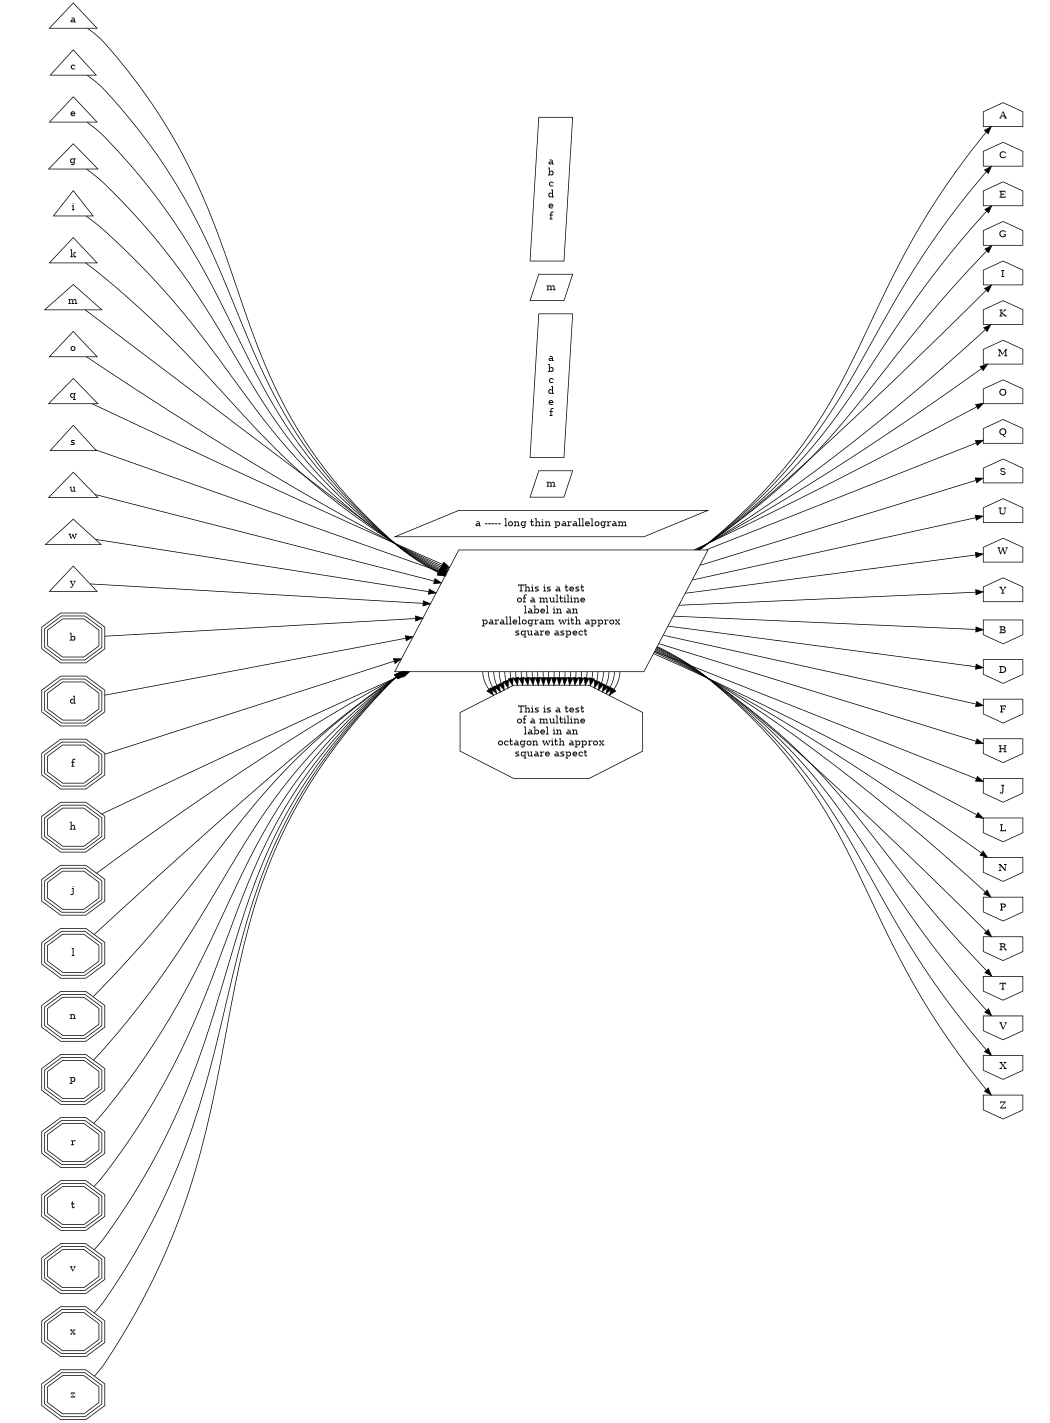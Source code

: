 # Generated Tor  2 Okt 2008 11:03:22 GMT by dot - Graphviz version 2.20.2 (Tue Jul  1 11:56:55 UTC 2008)
#
# 
# real	0m0.292s
# user	0m0.148s
# sys	0m0.039s

digraph test {
	graph [size="7,9.5", page="8,10.5", ratio=fill, rankdir=LR];
	node [label="\N"];
	graph [bb="0,0,504,684",
		_draw_="c 5 -white C 5 -white P 4 0 0 0 684 504 684 504 0 ",
		xdotversion="1.2"];
	{
		graph [rank=same,
			bb="",
			_draw_="",
			xdotversion=""];
		node [shape=invhouse];
		A [shape=house, pos="44,147", width="0.75", height="0.50", _draw_="c 5 -black p 5 71 153 44 165 17 153 17 132 71 132 ", _ldraw_="F 14.000000 11 -Times-Roman c 5 -black T 44 139 0 8 1 -A "];
		C [shape=house, pos="247,183", width="0.75", height="0.50", _draw_="c 5 -black p 5 274 189 247 201 220 189 220 168 274 168 ", _ldraw_="F 14.000000 11 -Times-Roman c 5 -black T 247 175 0 7 1 -C "];
		E [shape=house, pos="144,34", width="0.75", height="0.50", _draw_="c 5 -black p 5 171 40 144 52 117 40 117 19 171 19 ", _ldraw_="F 14.000000 11 -Times-Roman c 5 -black T 144 26 0 6 1 -E "];
		G [shape=house, pos="97,387", width="0.75", height="0.50", _draw_="c 5 -black p 5 124 393 97 405 70 393 70 372 124 372 ", _ldraw_="F 14.000000 11 -Times-Roman c 5 -black T 97 379 0 8 1 -G "];
		I [shape=house, pos="212,165", width="0.75", height="0.50", _draw_="c 5 -black p 5 239 171 212 183 185 171 185 150 239 150 ", _ldraw_="F 14.000000 11 -Times-Roman c 5 -black T 212 157 0 3 1 -I "];
		K [shape=house, pos="93,201", width="0.75", height="0.50", _draw_="c 5 -black p 5 120 207 93 219 66 207 66 186 120 186 ", _ldraw_="F 14.000000 11 -Times-Roman c 5 -black T 93 193 0 8 1 -K "];
		M [shape=house, pos="72,90", width="0.75", height="0.50", _draw_="c 5 -black p 5 99 96 72 108 45 96 45 75 99 75 ", _ldraw_="F 14.000000 11 -Times-Roman c 5 -black T 72 82 0 9 1 -M "];
		O [shape=house, pos="253,95", width="0.75", height="0.50", _draw_="c 5 -black p 5 280 101 253 113 226 101 226 80 280 80 ", _ldraw_="F 14.000000 11 -Times-Roman c 5 -black T 253 87 0 8 1 -O "];
		Q [shape=house, pos="132,62", width="0.75", height="0.50", _draw_="c 5 -black p 5 159 68 132 80 105 68 105 47 159 47 ", _ldraw_="F 14.000000 11 -Times-Roman c 5 -black T 132 54 0 8 1 -Q "];
		S [shape=house, pos="209,52", width="0.75", height="0.50", _draw_="c 5 -black p 5 236 58 209 70 182 58 182 37 236 37 ", _ldraw_="F 14.000000 11 -Times-Roman c 5 -black T 209 44 0 6 1 -S "];
		U [shape=house, pos="163,70", width="0.75", height="0.50", _draw_="c 5 -black p 5 190 76 163 88 136 76 136 55 190 55 ", _ldraw_="F 14.000000 11 -Times-Roman c 5 -black T 163 62 0 8 1 -U "];
		W [shape=house, pos="34,238", width="0.75", height="0.50", _draw_="c 5 -black p 5 61 244 34 256 7 244 7 223 61 223 ", _ldraw_="F 14.000000 11 -Times-Roman c 5 -black T 34 230 0 10 1 -W "];
		Y [shape=house, pos="287,190", width="0.75", height="0.50", _draw_="c 5 -black p 5 314 196 287 208 260 196 260 175 314 175 ", _ldraw_="F 14.000000 11 -Times-Roman c 5 -black T 287 182 0 8 1 -Y "];
		B [pos="242,275", width="0.75", height="0.50", _draw_="c 5 -black p 5 215 269 242 257 269 269 269 290 215 290 ", _ldraw_="F 14.000000 11 -Times-Roman c 5 -black T 242 267 0 7 1 -B "];
		D [pos="162,370", width="0.75", height="0.50", _draw_="c 5 -black p 5 135 364 162 352 189 364 189 385 135 385 ", _ldraw_="F 14.000000 11 -Times-Roman c 5 -black T 162 362 0 8 1 -D "];
		F [pos="193,91", width="0.75", height="0.50", _draw_="c 5 -black p 5 166 85 193 73 220 85 220 106 166 106 ", _ldraw_="F 14.000000 11 -Times-Roman c 5 -black T 193 83 0 6 1 -F "];
		H [pos="232,69", width="0.75", height="0.50", _draw_="c 5 -black p 5 205 63 232 51 259 63 259 84 205 84 ", _ldraw_="F 14.000000 11 -Times-Roman c 5 -black T 232 61 0 8 1 -H "];
		J [pos="61,338", width="0.75", height="0.50", _draw_="c 5 -black p 5 34 332 61 320 88 332 88 353 34 353 ", _ldraw_="F 14.000000 11 -Times-Roman c 5 -black T 61 330 0 4 1 -J "];
		L [pos="48,302", width="0.75", height="0.50", _draw_="c 5 -black p 5 21 296 48 284 75 296 75 317 21 317 ", _ldraw_="F 14.000000 11 -Times-Roman c 5 -black T 48 294 0 6 1 -L "];
		N [pos="88,305", width="0.75", height="0.50", _draw_="c 5 -black p 5 61 299 88 287 115 299 115 320 61 320 ", _ldraw_="F 14.000000 11 -Times-Roman c 5 -black T 88 297 0 8 1 -N "];
		P [pos="126,150", width="0.75", height="0.50", _draw_="c 5 -black p 5 99 144 126 132 153 144 153 165 99 165 ", _ldraw_="F 14.000000 11 -Times-Roman c 5 -black T 126 142 0 6 1 -P "];
		R [pos="91,122", width="0.75", height="0.50", _draw_="c 5 -black p 5 64 116 91 104 118 116 118 137 64 137 ", _ldraw_="F 14.000000 11 -Times-Roman c 5 -black T 91 114 0 7 1 -R "];
		T [pos="211,348", width="0.75", height="0.50", _draw_="c 5 -black p 5 184 342 211 330 238 342 238 363 184 363 ", _ldraw_="F 14.000000 11 -Times-Roman c 5 -black T 211 340 0 6 1 -T "];
		V [pos="243,372", width="0.75", height="0.50", _draw_="c 5 -black p 5 216 366 243 354 270 366 270 387 216 387 ", _ldraw_="F 14.000000 11 -Times-Roman c 5 -black T 243 364 0 8 1 -V "];
		X [pos="138,406", width="0.75", height="0.50", _draw_="c 5 -black p 5 111 400 138 388 165 400 165 421 111 421 ", _ldraw_="F 14.000000 11 -Times-Roman c 5 -black T 138 398 0 8 1 -X "];
		Z [pos="181,38", width="0.75", height="0.50", _draw_="c 5 -black p 5 154 32 181 20 208 32 208 53 154 53 ", _ldraw_="F 14.000000 11 -Times-Roman c 5 -black T 181 30 0 6 1 -Z "];
	}
	{
		graph [rank=same,
			ordering=out,
			bb="",
			_draw_="",
			xdotversion=""];
		node [shape=parallelogram];
		Parallelogram [label="This is a test\nof a multiline\nlabel in an\nparallelogram with approx\nsquare aspect", pos="163,224", width="2.58", height="1.33", _draw_="c 5 -black p 4 256 272 108 272 70 176 218 176 ", _ldraw_="F 14.000000 11 -Times-Roman c 5 -black T 163 240 0 53 14 -This is a test F 14.000000 11 -Times-Roman c 5 -black T 163 228 0 57 1\
4 -of a multiline F 14.000000 11 -Times-Roman c 5 -black T 163 216 0 44 11 -label in an F 14.000000 11 -Times-Roman c 5 -black T\
 163 204 0 111 25 -parallelogram with approx F 14.000000 11 -Times-Roman c 5 -black T 163 192 0 56 13 -square aspect "];
		"a ----- long thin parallelogram" [pos="397,435", width="2.44", height="0.50", _draw_="c 5 -black p 4 485 453 345 453 309 417 449 417 ", _ldraw_="F 14.000000 11 -Times-Roman c 5 -black T 397 427 0 126 31 -a ----- long thin parallelogram "];
		xx [label=m, pos="379,274", width="0.78", height="0.50", _draw_="c 5 -black p 4 407 292 362 292 351 256 396 256 ", _ldraw_="F 14.000000 11 -Times-Roman c 5 -black T 379 266 0 8 1 -m "];
		yy [label="a\nb\nc\nd\ne\nf", pos="379,102", width="0.78", height="1.57", _draw_="c 5 -black p 4 407 159 362 159 351 45 396 45 ", _ldraw_="F 14.000000 11 -Times-Roman c 5 -black T 379 124 0 5 1 -a F 14.000000 11 -Times-Roman c 5 -black T 379 112 0 5 1 -b F 14.000000 \
11 -Times-Roman c 5 -black T 379 100 0 5 1 -c F 14.000000 11 -Times-Roman c 5 -black T 379 88 0 5 1 -d F 14.000000 11 -Times-Rom\
an c 5 -black T 379 76 0 5 1 -e F 14.000000 11 -Times-Roman c 5 -black T 379 64 0 3 1 -f "];
		Octagon [label="This is a test\nof a multiline\nlabel in an\noctagon with approx\nsquare aspect", shape=octagon, pos="122,238", width="2.00", height="1.33", _draw_="c 5 -black p 8 194 218 194 258 152 286 92 286 50 258 50 218 92 190 152 190 ", _ldraw_="F 14.000000 11 -Times-Roman c 5 -black T 122 254 0 53 14 -This is a test F 14.000000 11 -Times-Roman c 5 -black T 122 242 0 57 1\
4 -of a multiline F 14.000000 11 -Times-Roman c 5 -black T 122 230 0 44 11 -label in an F 14.000000 11 -Times-Roman c 5 -black T\
 122 218 0 86 19 -octagon with approx F 14.000000 11 -Times-Roman c 5 -black T 122 206 0 56 13 -square aspect "];
		zz [label=m, pos="143,515", width="0.78", height="0.50", _draw_="c 5 -black p 4 171 533 126 533 115 497 160 497 ", _ldraw_="F 14.000000 11 -Times-Roman c 5 -black T 143 507 0 8 1 -m "];
		qq [label="a\nb\nc\nd\ne\nf", pos="234,582", width="0.78", height="1.57", _draw_="c 5 -black p 4 262 639 217 639 206 525 251 525 ", _ldraw_="F 14.000000 11 -Times-Roman c 5 -black T 234 604 0 5 1 -a F 14.000000 11 -Times-Roman c 5 -black T 234 592 0 5 1 -b F 14.000000 \
11 -Times-Roman c 5 -black T 234 580 0 5 1 -c F 14.000000 11 -Times-Roman c 5 -black T 234 568 0 5 1 -d F 14.000000 11 -Times-Ro\
man c 5 -black T 234 556 0 5 1 -e F 14.000000 11 -Times-Roman c 5 -black T 234 544 0 3 1 -f "];
	}
	{
		graph [rank=same,
			bb="",
			_draw_="",
			xdotversion=""];
		node [shape=tripleoctagon];
		a [shape=triangle, pos="115,88", width="0.75", height="0.50", _draw_="c 5 -black p 3 115 106 88 79 142 79 ", _ldraw_="F 14.000000 11 -Times-Roman c 5 -black T 115 80 0 5 1 -a "];
		c [shape=triangle, pos="270,125", width="0.75", height="0.50", _draw_="c 5 -black p 3 270 143 243 116 297 116 ", _ldraw_="F 14.000000 11 -Times-Roman c 5 -black T 270 117 0 5 1 -c "];
		e [shape=triangle, pos="183,329", width="0.75", height="0.50", _draw_="c 5 -black p 3 183 347 156 320 210 320 ", _ldraw_="F 14.000000 11 -Times-Roman c 5 -black T 183 321 0 5 1 -e "];
		g [shape=triangle, pos="209,223", width="0.75", height="0.50", _draw_="c 5 -black p 3 209 241 182 214 236 214 ", _ldraw_="F 14.000000 11 -Times-Roman c 5 -black T 209 215 0 5 1 -g "];
		i [shape=triangle, pos="97,61", width="0.75", height="0.50", _draw_="c 5 -black p 3 97 79 70 52 124 52 ", _ldraw_="F 14.000000 11 -Times-Roman c 5 -black T 97 53 0 3 1 -i "];
		k [shape=triangle, pos="119,331", width="0.75", height="0.50", _draw_="c 5 -black p 3 119 349 92 322 146 322 ", _ldraw_="F 14.000000 11 -Times-Roman c 5 -black T 119 323 0 5 1 -k "];
		m [shape=triangle, pos="235,324", width="0.75", height="0.50", _draw_="c 5 -black p 3 235 342 208 315 262 315 ", _ldraw_="F 14.000000 11 -Times-Roman c 5 -black T 235 316 0 8 1 -m "];
		o [shape=triangle, pos="167,133", width="0.75", height="0.50", _draw_="c 5 -black p 3 167 151 140 124 194 124 ", _ldraw_="F 14.000000 11 -Times-Roman c 5 -black T 167 125 0 5 1 -o "];
		q [shape=triangle, pos="163,295", width="0.75", height="0.50", _draw_="c 5 -black p 3 163 313 136 286 190 286 ", _ldraw_="F 14.000000 11 -Times-Roman c 5 -black T 163 287 0 5 1 -q "];
		s [shape=triangle, pos="216,394", width="0.75", height="0.50", _draw_="c 5 -black p 3 216 412 189 385 243 385 ", _ldraw_="F 14.000000 11 -Times-Roman c 5 -black T 216 386 0 4 1 -s "];
		u [shape=triangle, pos="50,264", width="0.75", height="0.50", _draw_="c 5 -black p 3 50 282 23 255 77 255 ", _ldraw_="F 14.000000 11 -Times-Roman c 5 -black T 50 256 0 5 1 -u "];
		w [shape=triangle, pos="41,207", width="0.75", height="0.50", _draw_="c 5 -black p 3 41 225 14 198 68 198 ", _ldraw_="F 14.000000 11 -Times-Roman c 5 -black T 41 199 0 8 1 -w "];
		y [shape=triangle, pos="121,383", width="0.75", height="0.50", _draw_="c 5 -black p 3 121 401 94 374 148 374 ", _ldraw_="F 14.000000 11 -Times-Roman c 5 -black T 121 375 0 5 1 -y "];
		b [pos="83,357", width="0.97", height="0.72", _draw_="c 5 -black p 8 110 350 110 364 94 375 72 375 56 364 56 350 72 339 94 339 c 5 -black p 8 114 347 114 367 95 379 71 379 52 367 52 \
347 71 335 95 335 c 5 -black p 8 118 345 118 369 97 383 69 383 48 369 48 345 69 331 97 331 ", _ldraw_="F 14.000000 11 -Times-Roman c 5 -black T 83 349 0 5 1 -b "];
		d [pos="85,259", width="0.97", height="0.72", _draw_="c 5 -black p 8 112 252 112 266 96 277 74 277 58 266 58 252 74 241 96 241 c 5 -black p 8 116 249 116 269 97 281 73 281 54 269 54 \
249 73 237 97 237 c 5 -black p 8 120 247 120 271 99 285 71 285 50 271 50 247 71 233 99 233 ", _ldraw_="F 14.000000 11 -Times-Roman c 5 -black T 85 251 0 5 1 -d "];
		f [pos="261,332", width="0.97", height="0.72", _draw_="c 5 -black p 8 288 325 288 339 272 350 250 350 234 339 234 325 250 314 272 314 c 5 -black p 8 292 322 292 342 273 354 249 354 23\
0 342 230 322 249 310 273 310 c 5 -black p 8 296 320 296 344 275 358 247 358 226 344 226 320 247 306 275 306 ", _ldraw_="F 14.000000 11 -Times-Roman c 5 -black T 261 324 0 3 1 -f "];
		h [pos="260,231", width="0.97", height="0.72", _draw_="c 5 -black p 8 287 224 287 238 271 249 249 249 233 238 233 224 249 213 271 213 c 5 -black p 8 291 221 291 241 272 253 248 253 22\
9 241 229 221 248 209 272 209 c 5 -black p 8 295 219 295 243 274 257 246 257 225 243 225 219 246 205 274 205 ", _ldraw_="F 14.000000 11 -Times-Roman c 5 -black T 260 223 0 5 1 -h "];
		j [pos="66,136", width="0.97", height="0.72", _draw_="c 5 -black p 8 93 129 93 143 77 154 55 154 39 143 39 129 55 118 77 118 c 5 -black p 8 97 126 97 146 78 158 54 158 35 146 35 126 \
54 114 78 114 c 5 -black p 8 101 124 101 148 80 162 52 162 31 148 31 124 52 110 80 110 ", _ldraw_="F 14.000000 11 -Times-Roman c 5 -black T 66 128 0 3 1 -j "];
		l [pos="275,159", width="0.97", height="0.72", _draw_="c 5 -black p 8 302 152 302 166 286 177 264 177 248 166 248 152 264 141 286 141 c 5 -black p 8 306 149 306 169 287 181 263 181 24\
4 169 244 149 263 137 287 137 c 5 -black p 8 310 147 310 171 289 185 261 185 240 171 240 147 261 133 289 133 ", _ldraw_="F 14.000000 11 -Times-Roman c 5 -black T 275 151 0 3 1 -l "];
		n [pos="228,118", width="0.97", height="0.72", _draw_="c 5 -black p 8 255 111 255 125 239 136 217 136 201 125 201 111 217 100 239 100 c 5 -black p 8 259 108 259 128 240 140 216 140 19\
7 128 197 108 216 96 240 96 c 5 -black p 8 263 106 263 130 242 144 214 144 193 130 193 106 214 92 242 92 ", _ldraw_="F 14.000000 11 -Times-Roman c 5 -black T 228 110 0 5 1 -n "];
		p [pos="282,270", width="0.97", height="0.72", _draw_="c 5 -black p 8 309 263 309 277 293 288 271 288 255 277 255 263 271 252 293 252 c 5 -black p 8 313 260 313 280 294 292 270 292 25\
1 280 251 260 270 248 294 248 c 5 -black p 8 317 258 317 282 296 296 268 296 247 282 247 258 268 244 296 244 ", _ldraw_="F 14.000000 11 -Times-Roman c 5 -black T 282 262 0 5 1 -p "];
		r [pos="290,231", width="0.97", height="0.72", _draw_="c 5 -black p 8 317 224 317 238 301 249 279 249 263 238 263 224 279 213 301 213 c 5 -black p 8 321 221 321 241 302 253 278 253 25\
9 241 259 221 278 209 302 209 c 5 -black p 8 325 219 325 243 304 257 276 257 255 243 255 219 276 205 304 205 ", _ldraw_="F 14.000000 11 -Times-Roman c 5 -black T 290 223 0 3 1 -r "];
		t [pos="57,182", width="0.97", height="0.72", _draw_="c 5 -black p 8 84 175 84 189 68 200 46 200 30 189 30 175 46 164 68 164 c 5 -black p 8 88 172 88 192 69 204 45 204 26 192 26 172 \
45 160 69 160 c 5 -black p 8 92 170 92 194 71 208 43 208 22 194 22 170 43 156 71 156 ", _ldraw_="F 14.000000 11 -Times-Roman c 5 -black T 57 174 0 3 1 -t "];
		v [pos="277,309", width="0.97", height="0.72", _draw_="c 5 -black p 8 304 302 304 316 288 327 266 327 250 316 250 302 266 291 288 291 c 5 -black p 8 308 299 308 319 289 331 265 331 24\
6 319 246 299 265 287 289 287 c 5 -black p 8 312 297 312 321 291 335 263 335 242 321 242 297 263 283 291 283 ", _ldraw_="F 14.000000 11 -Times-Roman c 5 -black T 277 301 0 5 1 -v "];
		x [pos="192,404", width="0.97", height="0.72", _draw_="c 5 -black p 8 219 397 219 411 203 422 181 422 165 411 165 397 181 386 203 386 c 5 -black p 8 223 394 223 414 204 426 180 426 16\
1 414 161 394 180 382 204 382 c 5 -black p 8 227 392 227 416 206 430 178 430 157 416 157 392 178 378 206 378 ", _ldraw_="F 14.000000 11 -Times-Roman c 5 -black T 192 396 0 5 1 -x "];
		z [pos="164,412", width="0.97", height="0.72", _draw_="c 5 -black p 8 191 405 191 419 175 430 153 430 137 419 137 405 153 394 175 394 c 5 -black p 8 195 402 195 422 176 434 152 434 13\
3 422 133 402 152 390 176 390 c 5 -black p 8 199 400 199 424 178 438 150 438 129 424 129 400 150 386 178 386 ", _ldraw_="F 14.000000 11 -Times-Roman c 5 -black T 164 404 0 5 1 -z "];
	}
	Parallelogram -> A [pos="e,61,158 89,176 82,171 76,167 70,164", _draw_="c 5 -black B 4 89 176 82 171 76 167 70 164 ", _hdraw_="S 5 -solid S 15 -setlinewidth(1) c 5 -black C 5 -black P 3 71 161 61 158 67 166 "];
	Parallelogram -> B [pos="e,238,272 238,272 238,272 238,272 238,272", _draw_="c 5 -black B 4 238 272 238 272 238 272 238 272 ", _hdraw_="S 5 -solid S 15 -setlinewidth(1) c 5 -black C 5 -black P 3 252 279 238 272 245 286 "];
	Parallelogram -> C [pos="e,228,192 225,194 225,194 225,194 225,194", _draw_="c 5 -black B 4 225 194 225 194 225 194 225 194 ", _hdraw_="S 5 -solid S 15 -setlinewidth(1) c 5 -black C 5 -black P 3 222 200 228 192 218 195 "];
	Parallelogram -> D [pos="e,162,352 163,272 162,296 162,322 162,342", _draw_="c 5 -black B 4 163 272 162 296 162 322 162 342 ", _hdraw_="S 5 -solid S 15 -setlinewidth(1) c 5 -black C 5 -black P 3 159 342 162 352 166 342 "];
	Parallelogram -> E [pos="e,146,51 158,176 154,139 150,91 147,61", _draw_="c 5 -black B 4 158 176 154 139 150 91 147 61 ", _hdraw_="S 5 -solid S 15 -setlinewidth(1) c 5 -black C 5 -black P 3 150 61 146 51 144 61 "];
	Parallelogram -> F [pos="e,190,106 174,176 178,155 184,133 188,116", _draw_="c 5 -black B 4 174 176 178 155 184 133 188 116 ", _hdraw_="S 5 -solid S 15 -setlinewidth(1) c 5 -black C 5 -black P 3 191 116 190 106 185 115 "];
	Parallelogram -> G [pos="e,103,372 144,272 132,302 117,339 107,362", _draw_="c 5 -black B 4 144 272 132 302 117 339 107 362 ", _hdraw_="S 5 -solid S 15 -setlinewidth(1) c 5 -black C 5 -black P 3 103 361 103 372 110 364 "];
	Parallelogram -> H [pos="e,225,84 184,176 197,148 212,115 221,93", _draw_="c 5 -black B 4 184 176 197 148 212 115 221 93 ", _hdraw_="S 5 -solid S 15 -setlinewidth(1) c 5 -black C 5 -black P 3 224 95 225 84 218 92 "];
	Parallelogram -> I [pos="e,203,176 203,176 203,176 203,176 203,176", _draw_="c 5 -black B 4 203 176 203 176 203 176 203 176 ", _hdraw_="S 5 -solid S 15 -setlinewidth(1) c 5 -black C 5 -black P 3 217 183 203 176 210 190 "];
	Parallelogram -> J [pos="e,73,325 120,272 106,288 91,305 80,317", _draw_="c 5 -black B 4 120 272 106 288 91 305 80 317 ", _hdraw_="S 5 -solid S 15 -setlinewidth(1) c 5 -black C 5 -black P 3 77 315 73 325 82 320 "];
	Parallelogram -> K [pos="e,93,201 93,201 93,201 93,201 93,201", _draw_="c 5 -black B 4 93 201 93 201 93 201 93 201 ", _hdraw_="S 5 -solid S 15 -setlinewidth(1) c 5 -black C 5 -black P 3 107 208 93 201 100 215 "];
	Parallelogram -> L [pos="e,64,291 104,264 93,272 82,279 72,285", _draw_="c 5 -black B 4 104 264 93 272 82 279 72 285 ", _hdraw_="S 5 -solid S 15 -setlinewidth(1) c 5 -black C 5 -black P 3 70 282 64 291 74 288 "];
	Parallelogram -> M [pos="e,81,104 130,176 116,154 99,130 87,112", _draw_="c 5 -black B 4 130 176 116 154 99 130 87 112 ", _hdraw_="S 5 -solid S 15 -setlinewidth(1) c 5 -black C 5 -black P 3 90 110 81 104 84 114 "];
	Parallelogram -> N [pos="e,100,292 119,272 115,276 111,280 107,284", _draw_="c 5 -black B 4 119 272 115 276 111 280 107 284 ", _hdraw_="S 5 -solid S 15 -setlinewidth(1) c 5 -black C 5 -black P 3 104 282 100 292 109 287 "];
	Parallelogram -> O [pos="e,243,109 197,176 211,156 226,133 237,117", _draw_="c 5 -black B 4 197 176 211 156 226 133 237 117 ", _hdraw_="S 5 -solid S 15 -setlinewidth(1) c 5 -black C 5 -black P 3 240 119 243 109 234 115 "];
	Parallelogram -> P [pos="e,133,165 139,176 139,175 138,175 138,174", _draw_="c 5 -black B 4 139 176 139 175 138 175 138 174 ", _hdraw_="S 5 -solid S 15 -setlinewidth(1) c 5 -black C 5 -black P 3 141 172 133 165 135 175 "];
	Parallelogram -> Q [pos="e,135,79 154,176 149,148 142,112 137,89", _draw_="c 5 -black B 4 154 176 149 148 142 112 137 89 ", _hdraw_="S 5 -solid S 15 -setlinewidth(1) c 5 -black C 5 -black P 3 140 88 135 79 134 89 "];
	Parallelogram -> R [pos="e,101,137 129,176 121,165 114,154 107,145", _draw_="c 5 -black B 4 129 176 121 165 114 154 107 145 ", _hdraw_="S 5 -solid S 15 -setlinewidth(1) c 5 -black C 5 -black P 3 110 143 101 137 104 147 "];
	Parallelogram -> S [pos="e,205,68 176,176 185,144 195,104 202,78", _draw_="c 5 -black B 4 176 176 185 144 195 104 202 78 ", _hdraw_="S 5 -solid S 15 -setlinewidth(1) c 5 -black C 5 -black P 3 205 79 205 68 199 77 "];
	Parallelogram -> T [pos="e,205,333 182,272 189,290 196,308 201,323", _draw_="c 5 -black B 4 182 272 189 290 196 308 201 323 ", _hdraw_="S 5 -solid S 15 -setlinewidth(1) c 5 -black C 5 -black P 3 198 325 205 333 205 322 "];
	Parallelogram -> U [pos="e,163,88 163,176 163,150 163,120 163,98", _draw_="c 5 -black B 4 163 176 163 150 163 120 163 98 ", _hdraw_="S 5 -solid S 15 -setlinewidth(1) c 5 -black C 5 -black P 3 167 98 163 88 160 98 "];
	Parallelogram -> V [pos="e,235,357 189,272 203,298 219,328 230,348", _draw_="c 5 -black B 4 189 272 203 298 219 328 230 348 ", _hdraw_="S 5 -solid S 15 -setlinewidth(1) c 5 -black C 5 -black P 3 227 350 235 357 233 347 "];
	Parallelogram -> W [pos="e,61,235 92,232 85,233 78,233 71,234", _draw_="c 5 -black B 4 92 232 85 233 78 233 71 234 ", _hdraw_="S 5 -solid S 15 -setlinewidth(1) c 5 -black C 5 -black P 3 71 231 61 235 71 237 "];
	Parallelogram -> X [pos="e,140,389 156,272 152,307 146,351 141,379", _draw_="c 5 -black B 4 156 272 152 307 146 351 141 379 ", _hdraw_="S 5 -solid S 15 -setlinewidth(1) c 5 -black C 5 -black P 3 138 379 140 389 144 379 "];
	Parallelogram -> Y [pos="e,263,197 230,206 238,204 246,202 253,200", _draw_="c 5 -black B 4 230 206 238 204 246 202 253 200 ", _hdraw_="S 5 -solid S 15 -setlinewidth(1) c 5 -black C 5 -black P 3 254 203 263 197 252 197 "];
	Parallelogram -> Z [pos="e,180,53 168,176 172,140 176,92 179,63", _draw_="c 5 -black B 4 168 176 172 140 176 92 179 63 ", _hdraw_="S 5 -solid S 15 -setlinewidth(1) c 5 -black C 5 -black P 3 182 63 180 53 176 63 "];
	a -> Parallelogram [pos="e,146,176 120,102 125,117 134,143 143,166", _draw_="c 5 -black B 4 120 102 125 117 134 143 143 166 ", _hdraw_="S 5 -solid S 15 -setlinewidth(1) c 5 -black C 5 -black P 3 140 167 146 176 146 165 "];
	Parallelogram -> Octagon [pos="e,106,190 146,176 91,32 61,40 103,180", _draw_="c 5 -black B 4 146 176 91 32 61 40 103 180 ", _hdraw_="S 5 -solid S 15 -setlinewidth(1) c 5 -black C 5 -black P 3 100 181 106 190 106 179 "];
	b -> Parallelogram [pos="e,134,272 98,332 107,317 118,298 129,281", _draw_="c 5 -black B 4 98 332 107 317 118 298 129 281 ", _hdraw_="S 5 -solid S 15 -setlinewidth(1) c 5 -black C 5 -black P 3 132 282 134 272 126 279 "];
	Parallelogram -> Octagon [pos="e,135,286 174,272 204,418 177,431 138,296", _draw_="c 5 -black B 4 174 272 204 418 177 431 138 296 ", _hdraw_="S 5 -solid S 15 -setlinewidth(1) c 5 -black C 5 -black P 3 141 295 135 286 135 297 "];
	c -> Parallelogram [pos="e,215,176 261,134 252,143 237,155 223,169", _draw_="c 5 -black B 4 261 134 252 143 237 155 223 169 ", _hdraw_="S 5 -solid S 15 -setlinewidth(1) c 5 -black C 5 -black P 3 220 167 215 176 225 172 "];
	Parallelogram -> Octagon [pos="e,135,286 174,272 199,401 173,413 138,296", _draw_="c 5 -black B 4 174 272 199 401 173 413 138 296 ", _hdraw_="S 5 -solid S 15 -setlinewidth(1) c 5 -black C 5 -black P 3 141 295 135 286 135 297 "];
	d -> Parallelogram [pos="e,117,245 117,245 117,245 117,245 117,245", _draw_="c 5 -black B 4 117 245 117 245 117 245 117 245 ", _hdraw_="S 5 -solid S 15 -setlinewidth(1) c 5 -black C 5 -black P 3 131 252 117 245 124 259 "];
	Parallelogram -> Octagon [pos="e,135,286 173,272 193,384 170,396 138,296", _draw_="c 5 -black B 4 173 272 193 384 170 396 138 296 ", _hdraw_="S 5 -solid S 15 -setlinewidth(1) c 5 -black C 5 -black P 3 141 295 135 286 135 297 "];
	e -> Parallelogram [pos="e,172,272 181,320 179,311 176,297 174,282", _draw_="c 5 -black B 4 181 320 179 311 176 297 174 282 ", _hdraw_="S 5 -solid S 15 -setlinewidth(1) c 5 -black C 5 -black P 3 177 281 172 272 171 282 "];
	Parallelogram -> Octagon [pos="e,135,286 173,272 188,367 165,379 138,296", _draw_="c 5 -black B 4 173 272 188 367 165 379 138 296 ", _hdraw_="S 5 -solid S 15 -setlinewidth(1) c 5 -black C 5 -black P 3 141 295 135 286 135 297 "];
	f -> Parallelogram [pos="e,207,272 241,310 233,301 223,291 214,280", _draw_="c 5 -black B 4 241 310 233 301 223 291 214 280 ", _hdraw_="S 5 -solid S 15 -setlinewidth(1) c 5 -black C 5 -black P 3 216 277 207 272 211 282 "];
	Parallelogram -> Octagon [pos="e,135,286 172,272 183,351 161,362 138,296", _draw_="c 5 -black B 4 172 272 183 351 161 362 138 296 ", _hdraw_="S 5 -solid S 15 -setlinewidth(1) c 5 -black C 5 -black P 3 141 295 135 286 135 297 "];
	g -> Parallelogram [pos="e,191,223 191,223 191,223 191,223 191,223", _draw_="c 5 -black B 4 191 223 191 223 191 223 191 223 ", _hdraw_="S 5 -solid S 15 -setlinewidth(1) c 5 -black C 5 -black P 3 205 230 191 223 198 237 "];
	Parallelogram -> Octagon [pos="e,135,286 171,272 177,334 157,345 138,296", _draw_="c 5 -black B 4 171 272 177 334 157 345 138 296 ", _hdraw_="S 5 -solid S 15 -setlinewidth(1) c 5 -black C 5 -black P 3 141 295 135 286 135 297 "];
	h -> Parallelogram [pos="e,225,228 225,228 225,228 225,228 225,228", _draw_="c 5 -black B 4 225 228 225 228 225 228 225 228 ", _hdraw_="S 5 -solid S 15 -setlinewidth(1) c 5 -black C 5 -black P 3 239 235 225 228 232 242 "];
	Parallelogram -> Octagon [pos="e,135,286 169,272 171,317 155,327 139,295", _draw_="c 5 -black B 4 169 272 171 317 155 327 139 295 ", _hdraw_="S 5 -solid S 15 -setlinewidth(1) c 5 -black C 5 -black P 3 142 294 135 286 136 297 "];
	i -> Parallelogram [pos="e,144,176 102,74 110,94 126,133 140,167", _draw_="c 5 -black B 4 102 74 110 94 126 133 140 167 ", _hdraw_="S 5 -solid S 15 -setlinewidth(1) c 5 -black C 5 -black P 3 137 168 144 176 143 165 "];
	Parallelogram -> Octagon [pos="e,137,286 167,272 165,300 154,308 143,294", _draw_="c 5 -black B 4 167 272 165 300 154 308 143 294 ", _hdraw_="S 5 -solid S 15 -setlinewidth(1) c 5 -black C 5 -black P 3 146 292 137 286 140 296 "];
	j -> Parallelogram [pos="e,110,176 88,156 93,160 97,165 102,169", _draw_="c 5 -black B 4 88 156 93 160 97 165 102 169 ", _hdraw_="S 5 -solid S 15 -setlinewidth(1) c 5 -black C 5 -black P 3 100 172 110 176 105 167 "];
	Parallelogram -> Octagon [pos="e,142,286 163,272 160,281 156,286 152,288", _draw_="c 5 -black B 4 163 272 160 281 156 286 152 288 ", _hdraw_="S 5 -solid S 15 -setlinewidth(1) c 5 -black C 5 -black P 3 152 285 142 286 151 291 "];
	k -> Parallelogram [pos="e,143,272 123,322 126,313 132,297 139,281", _draw_="c 5 -black B 4 123 322 126 313 132 297 139 281 ", _hdraw_="S 5 -solid S 15 -setlinewidth(1) c 5 -black C 5 -black P 3 142 283 143 272 136 280 "];
	Parallelogram -> Octagon [pos="e,153,272 153,272 153,272 153,272 153,272", _draw_="c 5 -black B 4 153 272 153 272 153 272 153 272 ", _hdraw_="S 5 -solid S 15 -setlinewidth(1) c 5 -black C 5 -black P 3 167 279 153 272 160 286 "];
	l -> Parallelogram [pos="e,223,189 247,175 242,178 237,181 232,184", _draw_="c 5 -black B 4 247 175 242 178 237 181 232 184 ", _hdraw_="S 5 -solid S 15 -setlinewidth(1) c 5 -black C 5 -black P 3 230 181 223 189 233 187 "];
	Parallelogram -> Octagon [pos="e,122,238 122,238 122,238 122,238 122,238", _draw_="c 5 -black B 4 122 238 122 238 122 238 122 238 ", _hdraw_="S 5 -solid S 15 -setlinewidth(1) c 5 -black C 5 -black P 3 136 245 122 238 129 252 "];
	m -> Parallelogram [pos="e,198,272 228,315 222,307 214,294 204,280", _draw_="c 5 -black B 4 228 315 222 307 214 294 204 280 ", _hdraw_="S 5 -solid S 15 -setlinewidth(1) c 5 -black C 5 -black P 3 207 278 198 272 201 282 "];
	Parallelogram -> Octagon [pos="e,122,238 122,238 122,238 122,238 122,238", _draw_="c 5 -black B 4 122 238 122 238 122 238 122 238 ", _hdraw_="S 5 -solid S 15 -setlinewidth(1) c 5 -black C 5 -black P 3 136 245 122 238 129 252 "];
	n -> Parallelogram [pos="e,192,176 213,143 209,150 203,159 198,167", _draw_="c 5 -black B 4 213 143 209 150 203 159 198 167 ", _hdraw_="S 5 -solid S 15 -setlinewidth(1) c 5 -black C 5 -black P 3 195 166 192 176 200 170 "];
	Parallelogram -> Octagon [pos="e,122,238 122,238 122,238 122,238 122,238", _draw_="c 5 -black B 4 122 238 122 238 122 238 122 238 ", _hdraw_="S 5 -solid S 15 -setlinewidth(1) c 5 -black C 5 -black P 3 136 245 122 238 129 252 "];
	o -> Parallelogram [pos="e,165,176 166,151 166,155 166,161 165,166", _draw_="c 5 -black B 4 166 151 166 155 166 161 165 166 ", _hdraw_="S 5 -solid S 15 -setlinewidth(1) c 5 -black C 5 -black P 3 162 166 165 176 169 166 "];
	Parallelogram -> Octagon [pos="e,122,238 121,238 122,238 122,238 122,238", _draw_="c 5 -black B 4 121 238 122 238 122 238 122 238 ", _hdraw_="S 5 -solid S 15 -setlinewidth(1) c 5 -black C 5 -black P 3 136 245 122 238 129 252 "];
	p -> Parallelogram [pos="e,249,257 249,257 249,257 249,257 249,257", _draw_="c 5 -black B 4 249 257 249 257 249 257 249 257 ", _hdraw_="S 5 -solid S 15 -setlinewidth(1) c 5 -black C 5 -black P 3 263 264 249 257 256 271 "];
	Parallelogram -> Octagon [pos="e,122,238 122,238 122,238 122,238 122,238", _draw_="c 5 -black B 4 122 238 122 238 122 238 122 238 ", _hdraw_="S 5 -solid S 15 -setlinewidth(1) c 5 -black C 5 -black P 3 136 245 122 238 129 252 "];
	q -> Parallelogram [pos="e,163,272 163,286 163,285 163,284 163,282", _draw_="c 5 -black B 4 163 286 163 285 163 284 163 282 ", _hdraw_="S 5 -solid S 15 -setlinewidth(1) c 5 -black C 5 -black P 3 167 282 163 272 160 282 "];
	Parallelogram -> Octagon [pos="e,122,238 122,237 122,238 122,238 122,238", _draw_="c 5 -black B 4 122 237 122 238 122 238 122 238 ", _hdraw_="S 5 -solid S 15 -setlinewidth(1) c 5 -black C 5 -black P 3 136 245 122 238 129 252 "];
	r -> Parallelogram [pos="e,239,228 255,229 253,229 251,229 249,229", _draw_="c 5 -black B 4 255 229 253 229 251 229 249 229 ", _hdraw_="S 5 -solid S 15 -setlinewidth(1) c 5 -black C 5 -black P 3 249 226 239 228 249 232 "];
	Parallelogram -> Octagon [pos="e,122,238 122,238 122,238 122,238 122,238", _draw_="c 5 -black B 4 122 238 122 238 122 238 122 238 ", _hdraw_="S 5 -solid S 15 -setlinewidth(1) c 5 -black C 5 -black P 3 136 245 122 238 129 252 "];
	s -> Parallelogram [pos="e,178,272 213,385 207,366 193,320 181,282", _draw_="c 5 -black B 4 213 385 207 366 193 320 181 282 ", _hdraw_="S 5 -solid S 15 -setlinewidth(1) c 5 -black C 5 -black P 3 184 281 178 272 178 283 "];
	Parallelogram -> Octagon [pos="e,110,190 130,176 122,171 115,172 112,180", _draw_="c 5 -black B 4 130 176 122 171 115 172 112 180 ", _hdraw_="S 5 -solid S 15 -setlinewidth(1) c 5 -black C 5 -black P 3 109 180 110 190 115 181 "];
	t -> Parallelogram [pos="e,90,195 90,195 90,195 90,195 90,195", _draw_="c 5 -black B 4 90 195 90 195 90 195 90 195 ", _hdraw_="S 5 -solid S 15 -setlinewidth(1) c 5 -black C 5 -black P 3 104 202 90 195 97 209 "];
	Parallelogram -> Octagon [pos="e,108,190 137,176 119,154 106,156 107,180", _draw_="c 5 -black B 4 137 176 119 154 106 156 107 180 ", _hdraw_="S 5 -solid S 15 -setlinewidth(1) c 5 -black C 5 -black P 3 104 180 108 190 110 180 "];
	u -> Parallelogram [pos="e,98,247 76,255 80,254 84,252 88,251", _draw_="c 5 -black B 4 76 255 80 254 84 252 88 251 ", _hdraw_="S 5 -solid S 15 -setlinewidth(1) c 5 -black C 5 -black P 3 90 254 98 247 87 247 "];
	Parallelogram -> Octagon [pos="e,107,190 140,176 117,135 99,139 105,180", _draw_="c 5 -black B 4 140 176 117 135 99 139 105 180 ", _hdraw_="S 5 -solid S 15 -setlinewidth(1) c 5 -black C 5 -black P 3 102 181 107 190 108 180 "];
	v -> Parallelogram [pos="e,228,272 252,290 247,287 242,283 236,279", _draw_="c 5 -black B 4 252 290 247 287 242 283 236 279 ", _hdraw_="S 5 -solid S 15 -setlinewidth(1) c 5 -black C 5 -black P 3 238 276 228 272 233 281 "];
	Parallelogram -> Octagon [pos="e,106,190 142,176 113,118 92,122 104,180", _draw_="c 5 -black B 4 142 176 113 118 92 122 104 180 ", _hdraw_="S 5 -solid S 15 -setlinewidth(1) c 5 -black C 5 -black P 3 101 181 106 190 107 180 "];
	w -> Parallelogram [pos="e,85,213 57,209 62,210 68,211 75,212", _draw_="c 5 -black B 4 57 209 62 210 68 211 75 212 ", _hdraw_="S 5 -solid S 15 -setlinewidth(1) c 5 -black C 5 -black P 3 75 215 85 213 75 209 "];
	Parallelogram -> Octagon [pos="e,106,190 143,176 108,101 86,106 104,180", _draw_="c 5 -black B 4 143 176 108 101 86 106 104 180 ", _hdraw_="S 5 -solid S 15 -setlinewidth(1) c 5 -black C 5 -black P 3 101 181 106 190 107 180 "];
	x -> Parallelogram [pos="e,171,272 188,378 184,353 178,314 173,282", _draw_="c 5 -black B 4 188 378 184 353 178 314 173 282 ", _hdraw_="S 5 -solid S 15 -setlinewidth(1) c 5 -black C 5 -black P 3 176 281 171 272 170 282 "];
	Parallelogram -> Octagon [pos="e,106,190 144,176 104,84 80,89 103,180", _draw_="c 5 -black B 4 144 176 104 84 80 89 103 180 ", _hdraw_="S 5 -solid S 15 -setlinewidth(1) c 5 -black C 5 -black P 3 100 181 106 190 106 179 "];
	y -> Parallelogram [pos="e,150,272 123,374 128,357 139,316 147,282", _draw_="c 5 -black B 4 123 374 128 357 139 316 147 282 ", _hdraw_="S 5 -solid S 15 -setlinewidth(1) c 5 -black C 5 -black P 3 150 283 150 272 144 281 "];
	Parallelogram -> Octagon [pos="e,106,190 145,176 100,66 73,73 103,180", _draw_="c 5 -black B 4 145 176 100 66 73 73 103 180 ", _hdraw_="S 5 -solid S 15 -setlinewidth(1) c 5 -black C 5 -black P 3 100 181 106 190 106 179 "];
	z -> Parallelogram [pos="e,163,272 164,386 164,360 164,317 163,282", _draw_="c 5 -black B 4 164 386 164 360 164 317 163 282 ", _hdraw_="S 5 -solid S 15 -setlinewidth(1) c 5 -black C 5 -black P 3 167 282 163 272 160 282 "];
	Parallelogram -> Octagon [pos="e,106,190 145,176 95,49 67,56 103,180", _draw_="c 5 -black B 4 145 176 95 49 67 56 103 180 ", _hdraw_="S 5 -solid S 15 -setlinewidth(1) c 5 -black C 5 -black P 3 100 181 106 190 106 179 "];
}
